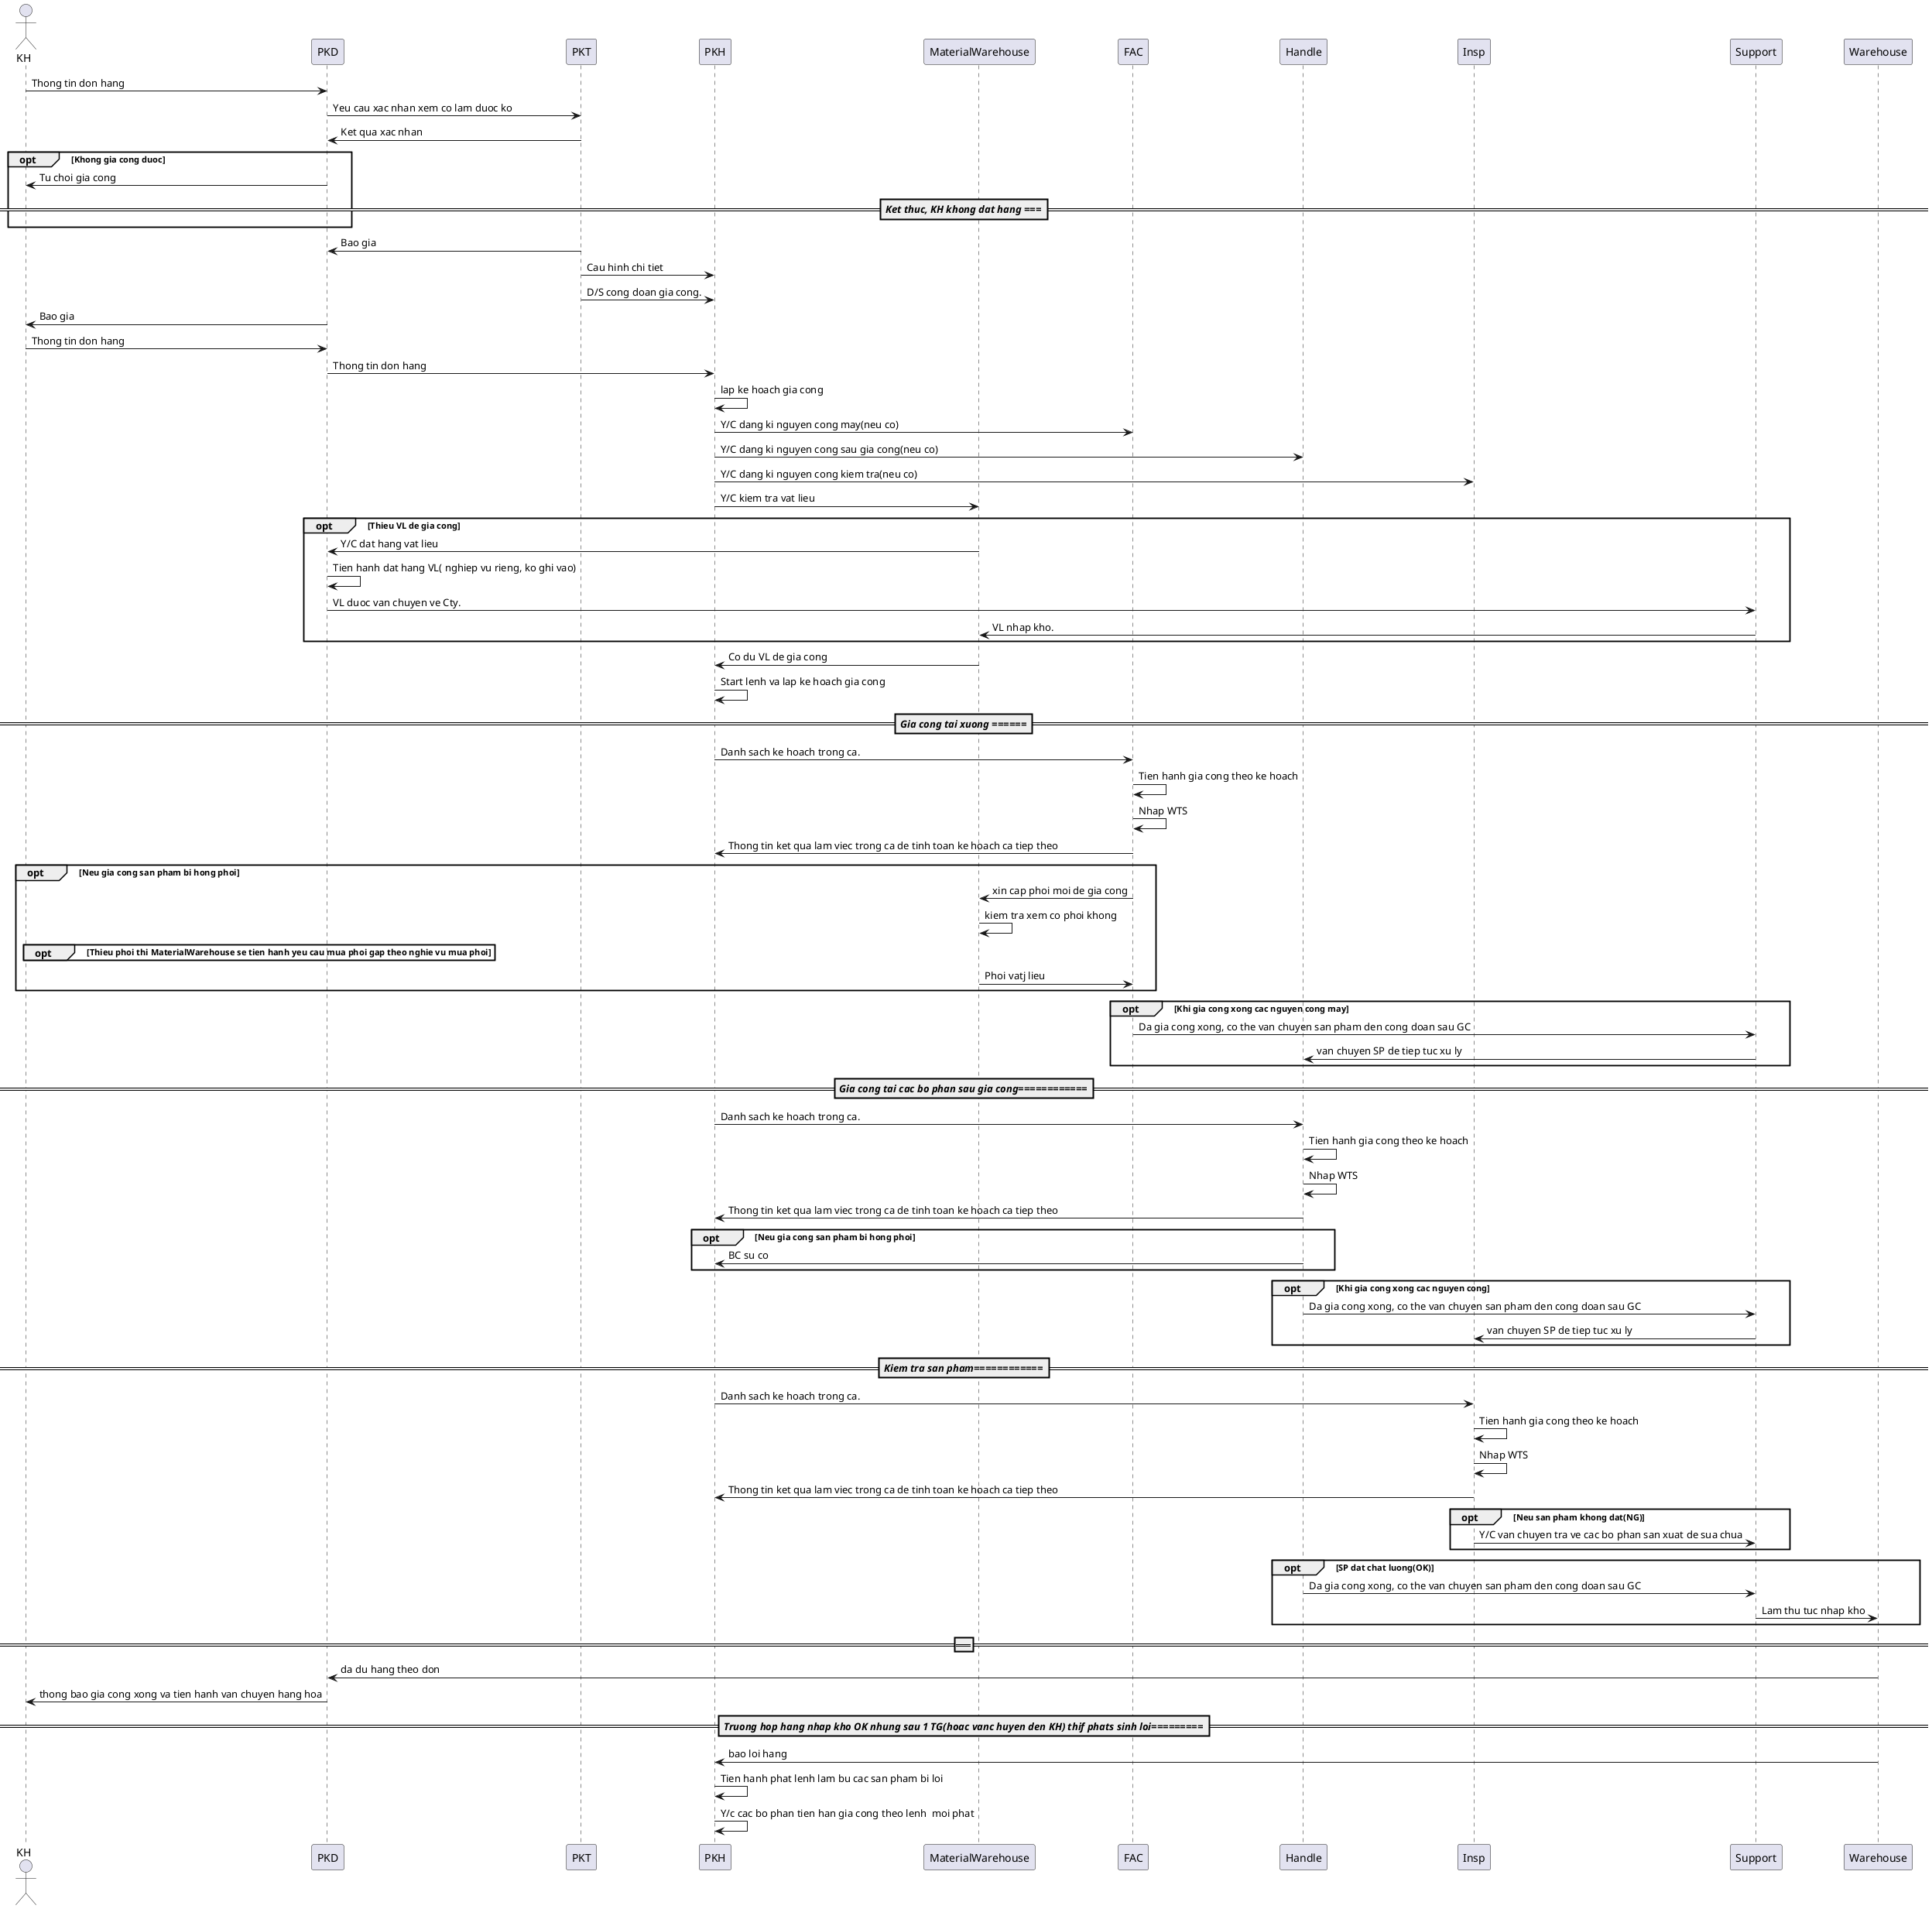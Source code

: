 @startuml
actor KH
participant PKD
participant PKT
participant PKH
participant MaterialWarehouse
participant FAC
participant Handle
participant Insp
participant Support
participant Warehouse

KH -> PKD: Thong tin don hang
PKD -> PKT: Yeu cau xac nhan xem co lam duoc ko
PKT -> PKD: Ket qua xac nhan
opt Khong gia cong duoc
  PKD -> KH: Tu choi gia cong
  ======Ket thuc, KH khong dat hang =====
end

PKT -> PKD: Bao gia
PKT -> PKH: Cau hinh chi tiet
PKT -> PKH: D/S cong doan gia cong.
PKD -> KH: Bao gia
KH -> PKD: Thong tin don hang
PKD -> PKH: Thong tin don hang
PKH -> PKH: lap ke hoach gia cong
PKH -> FAC: Y/C dang ki nguyen cong may(neu co)
PKH -> Handle: Y/C dang ki nguyen cong sau gia cong(neu co)
PKH -> Insp: Y/C dang ki nguyen cong kiem tra(neu co)
PKH -> MaterialWarehouse:Y/C kiem tra vat lieu
opt Thieu VL de gia cong
  MaterialWarehouse -> PKD: Y/C dat hang vat lieu
  PKD -> PKD: Tien hanh dat hang VL( nghiep vu rieng, ko ghi vao)
  PKD -> Support: VL duoc van chuyen ve Cty.
  Support -> MaterialWarehouse: VL nhap kho.
end

MaterialWarehouse -> PKH: Co du VL de gia cong
PKH -> PKH: Start lenh va lap ke hoach gia cong
=========Gia cong tai xuong ========
PKH -> FAC: Danh sach ke hoach trong ca.
FAC -> FAC: Tien hanh gia cong theo ke hoach
FAC -> FAC: Nhap WTS
FAC -> PKH: Thong tin ket qua lam viec trong ca de tinh toan ke hoach ca tiep theo
opt Neu gia cong san pham bi hong phoi
  FAC -> MaterialWarehouse: xin cap phoi moi de gia cong
  MaterialWarehouse -> MaterialWarehouse: kiem tra xem co phoi khong
  opt Thieu phoi thi MaterialWarehouse se tien hanh yeu cau mua phoi gap theo nghie vu mua phoi
  end

  MaterialWarehouse -> FAC: Phoi vatj lieu
end

opt Khi gia cong xong cac nguyen cong may
  FAC -> Support: Da gia cong xong, co the van chuyen san pham den cong doan sau GC
  Support -> Handle: van chuyen SP de tiep tuc xu ly
end
==============Gia cong tai cac bo phan sau gia cong==============
PKH -> Handle: Danh sach ke hoach trong ca.
Handle -> Handle: Tien hanh gia cong theo ke hoach
Handle -> Handle: Nhap WTS
Handle -> PKH: Thong tin ket qua lam viec trong ca de tinh toan ke hoach ca tiep theo
opt Neu gia cong san pham bi hong phoi
  Handle -> PKH: BC su co
end

opt Khi gia cong xong cac nguyen cong
  Handle -> Support: Da gia cong xong, co the van chuyen san pham den cong doan sau GC
  Support -> Insp: van chuyen SP de tiep tuc xu ly
end
==============Kiem tra san pham==============
PKH -> Insp: Danh sach ke hoach trong ca.
Insp -> Insp: Tien hanh gia cong theo ke hoach
Insp -> Insp: Nhap WTS
Insp -> PKH: Thong tin ket qua lam viec trong ca de tinh toan ke hoach ca tiep theo
opt Neu san pham khong dat(NG)
  Insp -> Support: Y/C van chuyen tra ve cac bo phan san xuat de sua chua
end

opt SP dat chat luong(OK)
  Handle -> Support: Da gia cong xong, co the van chuyen san pham den cong doan sau GC
  Support -> Warehouse: Lam thu tuc nhap kho
end

============================================
Warehouse -> PKD: da du hang theo don
PKD -> KH: thong bao gia cong xong va tien hanh van chuyen hang hoa

=========================================Truong hop hang nhap kho OK nhung sau 1 TG(hoac vanc huyen den KH) thif phats sinh loi===========
Warehouse -> PKH: bao loi hang
PKH -> PKH: Tien hanh phat lenh lam bu cac san pham bi loi
PKH -> PKH: Y/c cac bo phan tien han gia cong theo lenh  moi phat

@enduml
